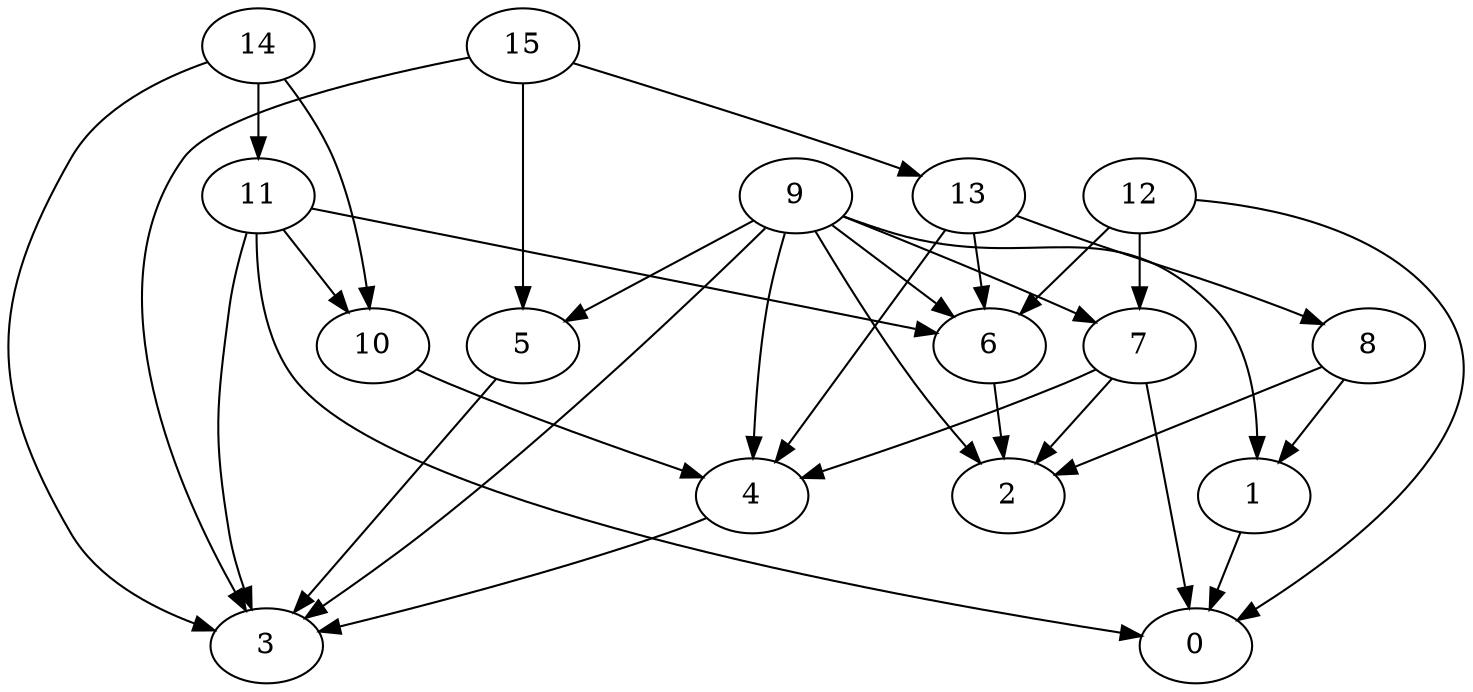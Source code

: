 digraph "Random_Nodes_16_Density_2.06_CCR_0.10_WeightType_Random#1" {
	graph ["Duplicate states"=0,
		GraphType=Random,
		"Max states in OPEN"=0,
		Modes="120000ms; topo-ordered tasks, ; Pruning: task equivalence, fixed order ready list, ; F-value: ; Optimisation: best schedule length (\
SL) optimisation on equal, ",
		NumberOfTasks=16,
		"Pruned using list schedule length"=16337,
		"States removed from OPEN"=0,
		TargetSystem="Homogeneous-2",
		"Time to schedule (ms)"=431,
		"Total idle time"=0,
		"Total schedule length"=1051,
		"Total sequential time"=2101,
		"Total states created"=43888
	];
	14	["Finish time"=313,
		Processor=0,
		"Start time"=112,
		Weight=201];
	11	["Finish time"=536,
		Processor=0,
		"Start time"=402,
		Weight=134];
	14 -> 11	[Weight=6];
	10	["Finish time"=805,
		Processor=1,
		"Start time"=738,
		Weight=67];
	14 -> 10	[Weight=10];
	3	["Finish time"=1051,
		Processor=1,
		"Start time"=939,
		Weight=112];
	14 -> 3	[Weight=6];
	15	["Finish time"=313,
		Processor=1,
		"Start time"=134,
		Weight=179];
	13	["Finish time"=447,
		Processor=1,
		"Start time"=313,
		Weight=134];
	15 -> 13	[Weight=2];
	5	["Finish time"=738,
		Processor=1,
		"Start time"=604,
		Weight=134];
	15 -> 5	[Weight=10];
	15 -> 3	[Weight=8];
	6	["Finish time"=692,
		Processor=0,
		"Start time"=536,
		Weight=156];
	11 -> 6	[Weight=10];
	11 -> 10	[Weight=7];
	0	["Finish time"=1050,
		Processor=0,
		"Start time"=871,
		Weight=179];
	11 -> 0	[Weight=6];
	11 -> 3	[Weight=2];
	8	["Finish time"=559,
		Processor=1,
		"Start time"=447,
		Weight=112];
	13 -> 8	[Weight=4];
	13 -> 6	[Weight=5];
	4	["Finish time"=939,
		Processor=1,
		"Start time"=805,
		Weight=134];
	13 -> 4	[Weight=5];
	9	["Finish time"=134,
		Processor=1,
		"Start time"=0,
		Weight=134];
	9 -> 6	[Weight=9];
	7	["Finish time"=402,
		Processor=0,
		"Start time"=313,
		Weight=89];
	9 -> 7	[Weight=8];
	9 -> 4	[Weight=5];
	9 -> 5	[Weight=9];
	1	["Finish time"=604,
		Processor=1,
		"Start time"=559,
		Weight=45];
	9 -> 1	[Weight=9];
	2	["Finish time"=871,
		Processor=0,
		"Start time"=692,
		Weight=179];
	9 -> 2	[Weight=6];
	9 -> 3	[Weight=7];
	12	["Finish time"=112,
		Processor=0,
		"Start time"=0,
		Weight=112];
	12 -> 6	[Weight=7];
	12 -> 7	[Weight=4];
	12 -> 0	[Weight=8];
	8 -> 1	[Weight=4];
	8 -> 2	[Weight=6];
	6 -> 2	[Weight=8];
	7 -> 4	[Weight=3];
	7 -> 0	[Weight=6];
	7 -> 2	[Weight=9];
	10 -> 4	[Weight=6];
	4 -> 3	[Weight=4];
	5 -> 3	[Weight=2];
	1 -> 0	[Weight=9];
}

